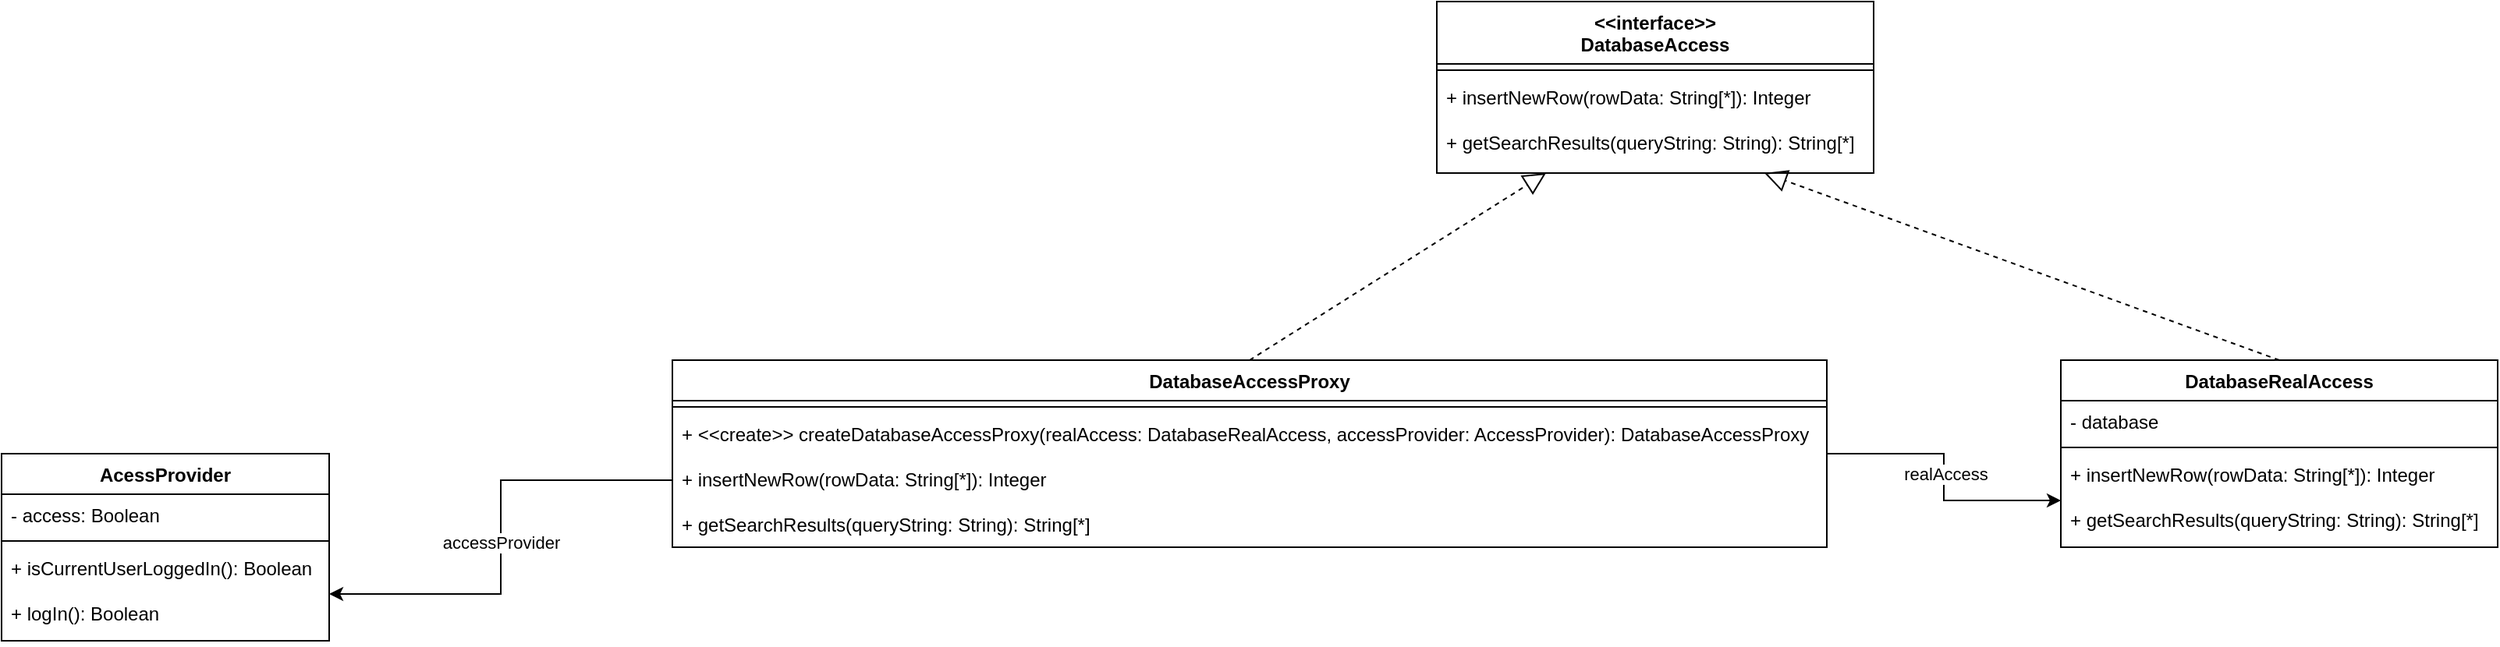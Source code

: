 <mxfile version="24.5.2" type="device">
  <diagram id="C5RBs43oDa-KdzZeNtuy" name="Page-1">
    <mxGraphModel dx="2261" dy="736" grid="1" gridSize="10" guides="1" tooltips="1" connect="1" arrows="1" fold="1" page="1" pageScale="1" pageWidth="827" pageHeight="1169" math="0" shadow="0">
      <root>
        <mxCell id="WIyWlLk6GJQsqaUBKTNV-0" />
        <mxCell id="WIyWlLk6GJQsqaUBKTNV-1" parent="WIyWlLk6GJQsqaUBKTNV-0" />
        <mxCell id="TcYavJ8wg7n9MIhg4xkD-4" value="&lt;div&gt;&amp;lt;&amp;lt;interface&amp;gt;&amp;gt;&lt;/div&gt;&lt;div&gt;DatabaseAccess&lt;br&gt;&lt;/div&gt;" style="swimlane;fontStyle=1;align=center;verticalAlign=top;childLayout=stackLayout;horizontal=1;startSize=40;horizontalStack=0;resizeParent=1;resizeParentMax=0;resizeLast=0;collapsible=1;marginBottom=0;whiteSpace=wrap;html=1;" vertex="1" parent="WIyWlLk6GJQsqaUBKTNV-1">
          <mxGeometry x="240" y="170" width="280" height="110" as="geometry" />
        </mxCell>
        <mxCell id="TcYavJ8wg7n9MIhg4xkD-6" value="" style="line;strokeWidth=1;fillColor=none;align=left;verticalAlign=middle;spacingTop=-1;spacingLeft=3;spacingRight=3;rotatable=0;labelPosition=right;points=[];portConstraint=eastwest;strokeColor=inherit;" vertex="1" parent="TcYavJ8wg7n9MIhg4xkD-4">
          <mxGeometry y="40" width="280" height="8" as="geometry" />
        </mxCell>
        <mxCell id="TcYavJ8wg7n9MIhg4xkD-7" value="&lt;div&gt;+ insertNewRow(rowData: String[*]): Integer&lt;/div&gt;&lt;div&gt;&lt;br&gt;&lt;/div&gt;&lt;div&gt;+ getSearchResults(queryString: String): String[*]&lt;br&gt;&lt;/div&gt;" style="text;strokeColor=none;fillColor=none;align=left;verticalAlign=top;spacingLeft=4;spacingRight=4;overflow=hidden;rotatable=0;points=[[0,0.5],[1,0.5]];portConstraint=eastwest;whiteSpace=wrap;html=1;" vertex="1" parent="TcYavJ8wg7n9MIhg4xkD-4">
          <mxGeometry y="48" width="280" height="62" as="geometry" />
        </mxCell>
        <mxCell id="TcYavJ8wg7n9MIhg4xkD-12" value="&lt;div&gt;DatabaseRealAccess&lt;br&gt;&lt;/div&gt;" style="swimlane;fontStyle=1;align=center;verticalAlign=top;childLayout=stackLayout;horizontal=1;startSize=26;horizontalStack=0;resizeParent=1;resizeParentMax=0;resizeLast=0;collapsible=1;marginBottom=0;whiteSpace=wrap;html=1;" vertex="1" parent="WIyWlLk6GJQsqaUBKTNV-1">
          <mxGeometry x="640" y="400" width="280" height="120" as="geometry" />
        </mxCell>
        <mxCell id="TcYavJ8wg7n9MIhg4xkD-13" value="- database" style="text;strokeColor=none;fillColor=none;align=left;verticalAlign=top;spacingLeft=4;spacingRight=4;overflow=hidden;rotatable=0;points=[[0,0.5],[1,0.5]];portConstraint=eastwest;whiteSpace=wrap;html=1;" vertex="1" parent="TcYavJ8wg7n9MIhg4xkD-12">
          <mxGeometry y="26" width="280" height="26" as="geometry" />
        </mxCell>
        <mxCell id="TcYavJ8wg7n9MIhg4xkD-14" value="" style="line;strokeWidth=1;fillColor=none;align=left;verticalAlign=middle;spacingTop=-1;spacingLeft=3;spacingRight=3;rotatable=0;labelPosition=right;points=[];portConstraint=eastwest;strokeColor=inherit;" vertex="1" parent="TcYavJ8wg7n9MIhg4xkD-12">
          <mxGeometry y="52" width="280" height="8" as="geometry" />
        </mxCell>
        <mxCell id="TcYavJ8wg7n9MIhg4xkD-15" value="&lt;div&gt;+ insertNewRow(rowData: String[*]): Integer&lt;/div&gt;&lt;div&gt;&lt;br&gt;&lt;/div&gt;&lt;div&gt;+ getSearchResults(queryString: String): String[*]&lt;br&gt;&lt;/div&gt;" style="text;strokeColor=none;fillColor=none;align=left;verticalAlign=top;spacingLeft=4;spacingRight=4;overflow=hidden;rotatable=0;points=[[0,0.5],[1,0.5]];portConstraint=eastwest;whiteSpace=wrap;html=1;" vertex="1" parent="TcYavJ8wg7n9MIhg4xkD-12">
          <mxGeometry y="60" width="280" height="60" as="geometry" />
        </mxCell>
        <mxCell id="TcYavJ8wg7n9MIhg4xkD-17" value="AcessProvider" style="swimlane;fontStyle=1;align=center;verticalAlign=top;childLayout=stackLayout;horizontal=1;startSize=26;horizontalStack=0;resizeParent=1;resizeParentMax=0;resizeLast=0;collapsible=1;marginBottom=0;whiteSpace=wrap;html=1;" vertex="1" parent="WIyWlLk6GJQsqaUBKTNV-1">
          <mxGeometry x="-680" y="460" width="210" height="120" as="geometry" />
        </mxCell>
        <mxCell id="TcYavJ8wg7n9MIhg4xkD-18" value="- access: Boolean" style="text;strokeColor=none;fillColor=none;align=left;verticalAlign=top;spacingLeft=4;spacingRight=4;overflow=hidden;rotatable=0;points=[[0,0.5],[1,0.5]];portConstraint=eastwest;whiteSpace=wrap;html=1;" vertex="1" parent="TcYavJ8wg7n9MIhg4xkD-17">
          <mxGeometry y="26" width="210" height="26" as="geometry" />
        </mxCell>
        <mxCell id="TcYavJ8wg7n9MIhg4xkD-19" value="" style="line;strokeWidth=1;fillColor=none;align=left;verticalAlign=middle;spacingTop=-1;spacingLeft=3;spacingRight=3;rotatable=0;labelPosition=right;points=[];portConstraint=eastwest;strokeColor=inherit;" vertex="1" parent="TcYavJ8wg7n9MIhg4xkD-17">
          <mxGeometry y="52" width="210" height="8" as="geometry" />
        </mxCell>
        <mxCell id="TcYavJ8wg7n9MIhg4xkD-20" value="&lt;div&gt;+ isCurrentUserLoggedIn(): Boolean&lt;/div&gt;&lt;div&gt;&lt;br&gt;&lt;/div&gt;&lt;div&gt;+ logIn(): Boolean&lt;br&gt;&lt;/div&gt;" style="text;strokeColor=none;fillColor=none;align=left;verticalAlign=top;spacingLeft=4;spacingRight=4;overflow=hidden;rotatable=0;points=[[0,0.5],[1,0.5]];portConstraint=eastwest;whiteSpace=wrap;html=1;" vertex="1" parent="TcYavJ8wg7n9MIhg4xkD-17">
          <mxGeometry y="60" width="210" height="60" as="geometry" />
        </mxCell>
        <mxCell id="TcYavJ8wg7n9MIhg4xkD-27" style="edgeStyle=orthogonalEdgeStyle;rounded=0;orthogonalLoop=1;jettySize=auto;html=1;exitX=1;exitY=0.5;exitDx=0;exitDy=0;entryX=0;entryY=0.5;entryDx=0;entryDy=0;" edge="1" parent="WIyWlLk6GJQsqaUBKTNV-1" source="TcYavJ8wg7n9MIhg4xkD-21" target="TcYavJ8wg7n9MIhg4xkD-15">
          <mxGeometry relative="1" as="geometry" />
        </mxCell>
        <mxCell id="TcYavJ8wg7n9MIhg4xkD-28" value="realAccess" style="edgeLabel;html=1;align=center;verticalAlign=middle;resizable=0;points=[];" vertex="1" connectable="0" parent="TcYavJ8wg7n9MIhg4xkD-27">
          <mxGeometry x="-0.024" y="1" relative="1" as="geometry">
            <mxPoint as="offset" />
          </mxGeometry>
        </mxCell>
        <mxCell id="TcYavJ8wg7n9MIhg4xkD-21" value="DatabaseAccessProxy" style="swimlane;fontStyle=1;align=center;verticalAlign=top;childLayout=stackLayout;horizontal=1;startSize=26;horizontalStack=0;resizeParent=1;resizeParentMax=0;resizeLast=0;collapsible=1;marginBottom=0;whiteSpace=wrap;html=1;" vertex="1" parent="WIyWlLk6GJQsqaUBKTNV-1">
          <mxGeometry x="-250" y="400" width="740" height="120" as="geometry" />
        </mxCell>
        <mxCell id="TcYavJ8wg7n9MIhg4xkD-23" value="" style="line;strokeWidth=1;fillColor=none;align=left;verticalAlign=middle;spacingTop=-1;spacingLeft=3;spacingRight=3;rotatable=0;labelPosition=right;points=[];portConstraint=eastwest;strokeColor=inherit;" vertex="1" parent="TcYavJ8wg7n9MIhg4xkD-21">
          <mxGeometry y="26" width="740" height="8" as="geometry" />
        </mxCell>
        <mxCell id="TcYavJ8wg7n9MIhg4xkD-24" value="&lt;div&gt;+ &amp;lt;&amp;lt;create&amp;gt;&amp;gt; createDatabaseAccessProxy(realAccess: DatabaseRealAccess, accessProvider: AccessProvider): DatabaseAccessProxy&lt;/div&gt;&lt;div&gt;&lt;br&gt;&lt;/div&gt;&lt;div&gt;+ insertNewRow(rowData: String[*]): Integer&lt;/div&gt;&lt;div&gt;&lt;br&gt;&lt;/div&gt;&lt;div&gt;+ getSearchResults(queryString: String): String[*]&lt;br&gt;&lt;/div&gt;" style="text;strokeColor=none;fillColor=none;align=left;verticalAlign=top;spacingLeft=4;spacingRight=4;overflow=hidden;rotatable=0;points=[[0,0.5],[1,0.5]];portConstraint=eastwest;whiteSpace=wrap;html=1;" vertex="1" parent="TcYavJ8wg7n9MIhg4xkD-21">
          <mxGeometry y="34" width="740" height="86" as="geometry" />
        </mxCell>
        <mxCell id="TcYavJ8wg7n9MIhg4xkD-25" value="" style="endArrow=block;dashed=1;endFill=0;endSize=12;html=1;rounded=0;exitX=0.5;exitY=0;exitDx=0;exitDy=0;entryX=0.75;entryY=1;entryDx=0;entryDy=0;" edge="1" parent="WIyWlLk6GJQsqaUBKTNV-1" source="TcYavJ8wg7n9MIhg4xkD-12" target="TcYavJ8wg7n9MIhg4xkD-4">
          <mxGeometry width="160" relative="1" as="geometry">
            <mxPoint x="210" y="380" as="sourcePoint" />
            <mxPoint x="370" y="380" as="targetPoint" />
          </mxGeometry>
        </mxCell>
        <mxCell id="TcYavJ8wg7n9MIhg4xkD-26" value="" style="endArrow=block;dashed=1;endFill=0;endSize=12;html=1;rounded=0;exitX=0.5;exitY=0;exitDx=0;exitDy=0;entryX=0.25;entryY=1;entryDx=0;entryDy=0;" edge="1" parent="WIyWlLk6GJQsqaUBKTNV-1" source="TcYavJ8wg7n9MIhg4xkD-21" target="TcYavJ8wg7n9MIhg4xkD-4">
          <mxGeometry width="160" relative="1" as="geometry">
            <mxPoint x="210" y="380" as="sourcePoint" />
            <mxPoint x="370" y="380" as="targetPoint" />
          </mxGeometry>
        </mxCell>
        <mxCell id="TcYavJ8wg7n9MIhg4xkD-29" style="edgeStyle=orthogonalEdgeStyle;rounded=0;orthogonalLoop=1;jettySize=auto;html=1;exitX=0;exitY=0.5;exitDx=0;exitDy=0;entryX=1;entryY=0.75;entryDx=0;entryDy=0;" edge="1" parent="WIyWlLk6GJQsqaUBKTNV-1" source="TcYavJ8wg7n9MIhg4xkD-24" target="TcYavJ8wg7n9MIhg4xkD-17">
          <mxGeometry relative="1" as="geometry" />
        </mxCell>
        <mxCell id="TcYavJ8wg7n9MIhg4xkD-30" value="accessProvider" style="edgeLabel;html=1;align=center;verticalAlign=middle;resizable=0;points=[];" vertex="1" connectable="0" parent="TcYavJ8wg7n9MIhg4xkD-29">
          <mxGeometry x="0.024" relative="1" as="geometry">
            <mxPoint as="offset" />
          </mxGeometry>
        </mxCell>
      </root>
    </mxGraphModel>
  </diagram>
</mxfile>
